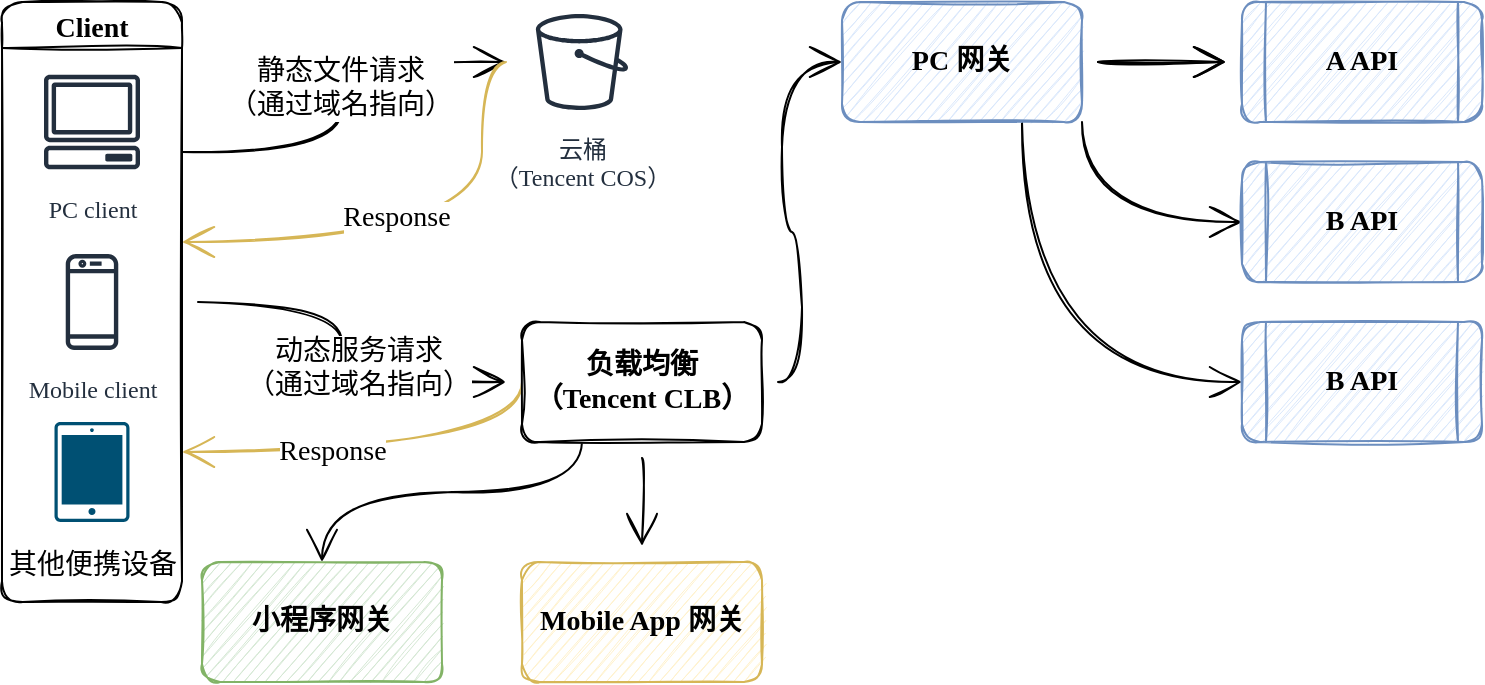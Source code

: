 <mxfile version="20.2.2" type="github">
  <diagram id="V48ThPlOWSSbvWHUWCuM" name="Page-1">
    <mxGraphModel dx="946" dy="589" grid="1" gridSize="10" guides="1" tooltips="1" connect="1" arrows="1" fold="1" page="1" pageScale="1" pageWidth="1169" pageHeight="827" background="none" math="0" shadow="0">
      <root>
        <mxCell id="0" />
        <mxCell id="1" parent="0" />
        <mxCell id="Fm2oHoVELTGUY9FenmD1-29" style="edgeStyle=orthogonalEdgeStyle;curved=1;rounded=1;sketch=1;hachureGap=4;orthogonalLoop=1;jettySize=auto;html=1;exitX=1;exitY=0.25;exitDx=0;exitDy=0;fontFamily=Comic Sans MS;fontSize=14;endArrow=open;startSize=14;endSize=14;sourcePerimeterSpacing=8;targetPerimeterSpacing=8;" parent="1" source="Fm2oHoVELTGUY9FenmD1-26" target="Fm2oHoVELTGUY9FenmD1-28" edge="1">
          <mxGeometry relative="1" as="geometry" />
        </mxCell>
        <mxCell id="Fm2oHoVELTGUY9FenmD1-30" value="&lt;div&gt;静态文件请求&lt;/div&gt;&lt;div&gt;（通过域名指向）&lt;/div&gt;" style="edgeLabel;html=1;align=center;verticalAlign=middle;resizable=0;points=[];fontSize=14;fontFamily=Comic Sans MS;" parent="Fm2oHoVELTGUY9FenmD1-29" vertex="1" connectable="0">
          <mxGeometry x="0.084" y="1" relative="1" as="geometry">
            <mxPoint as="offset" />
          </mxGeometry>
        </mxCell>
        <mxCell id="Fm2oHoVELTGUY9FenmD1-32" value="" style="edgeStyle=orthogonalEdgeStyle;curved=1;rounded=1;sketch=1;hachureGap=4;orthogonalLoop=1;jettySize=auto;html=1;fontFamily=Comic Sans MS;fontSize=14;endArrow=open;startSize=14;endSize=14;sourcePerimeterSpacing=8;targetPerimeterSpacing=8;" parent="1" source="Fm2oHoVELTGUY9FenmD1-26" target="Fm2oHoVELTGUY9FenmD1-31" edge="1">
          <mxGeometry relative="1" as="geometry" />
        </mxCell>
        <mxCell id="Fm2oHoVELTGUY9FenmD1-33" value="&lt;div&gt;动态服务请求&lt;/div&gt;&lt;div&gt;（通过域名指向）&lt;/div&gt;" style="edgeLabel;html=1;align=center;verticalAlign=middle;resizable=0;points=[];fontSize=14;fontFamily=Comic Sans MS;" parent="Fm2oHoVELTGUY9FenmD1-32" vertex="1" connectable="0">
          <mxGeometry x="-0.263" y="-3" relative="1" as="geometry">
            <mxPoint x="8" y="30" as="offset" />
          </mxGeometry>
        </mxCell>
        <mxCell id="Fm2oHoVELTGUY9FenmD1-26" value="Client" style="swimlane;rounded=1;shadow=0;glass=0;sketch=1;hachureGap=4;fontFamily=Comic Sans MS;fontSize=14;" parent="1" vertex="1">
          <mxGeometry x="60" y="40" width="90" height="300" as="geometry" />
        </mxCell>
        <mxCell id="Fm2oHoVELTGUY9FenmD1-23" value="&lt;div&gt;PC client&lt;/div&gt;" style="sketch=0;outlineConnect=0;fontColor=#232F3E;gradientColor=none;strokeColor=#232F3E;fillColor=#ffffff;dashed=0;verticalLabelPosition=bottom;verticalAlign=top;align=center;html=1;fontSize=12;fontStyle=0;aspect=fixed;shape=mxgraph.aws4.resourceIcon;resIcon=mxgraph.aws4.client;rounded=1;shadow=0;glass=0;hachureGap=4;fontFamily=Comic Sans MS;" parent="Fm2oHoVELTGUY9FenmD1-26" vertex="1">
          <mxGeometry x="15" y="30" width="60" height="60" as="geometry" />
        </mxCell>
        <mxCell id="Fm2oHoVELTGUY9FenmD1-24" value="Mobile client" style="sketch=0;outlineConnect=0;fontColor=#232F3E;gradientColor=none;strokeColor=#232F3E;fillColor=#ffffff;dashed=0;verticalLabelPosition=bottom;verticalAlign=top;align=center;html=1;fontSize=12;fontStyle=0;aspect=fixed;shape=mxgraph.aws4.resourceIcon;resIcon=mxgraph.aws4.mobile_client;rounded=1;shadow=0;glass=0;hachureGap=4;fontFamily=Comic Sans MS;" parent="Fm2oHoVELTGUY9FenmD1-26" vertex="1">
          <mxGeometry x="15" y="120" width="60" height="60" as="geometry" />
        </mxCell>
        <mxCell id="Fm2oHoVELTGUY9FenmD1-25" value="&lt;font style=&quot;font-size: 14px;&quot;&gt;其他&lt;/font&gt;&lt;font style=&quot;font-size: 14px;&quot;&gt;便携设备&lt;br&gt;&lt;/font&gt;" style="sketch=0;points=[[0.015,0.015,0],[0.985,0.015,0],[0.985,0.985,0],[0.015,0.985,0],[0.25,0,0],[0.5,0,0],[0.75,0,0],[1,0.25,0],[1,0.5,0],[1,0.75,0],[0.75,1,0],[0.5,1,0],[0.25,1,0],[0,0.75,0],[0,0.5,0],[0,0.25,0]];verticalLabelPosition=bottom;html=1;verticalAlign=top;aspect=fixed;align=center;pointerEvents=1;shape=mxgraph.cisco19.handheld;fillColor=#005073;strokeColor=none;rounded=1;shadow=0;glass=0;hachureGap=4;fontFamily=Comic Sans MS;fontSize=20;" parent="Fm2oHoVELTGUY9FenmD1-26" vertex="1">
          <mxGeometry x="26.25" y="210" width="37.5" height="50" as="geometry" />
        </mxCell>
        <mxCell id="MozJe28bIYpgg7qtjDLB-13" style="edgeStyle=orthogonalEdgeStyle;curved=1;rounded=1;sketch=1;hachureGap=4;orthogonalLoop=1;jettySize=auto;html=1;fontFamily=Comic Sans MS;fontSize=14;endArrow=open;startSize=14;endSize=14;sourcePerimeterSpacing=8;targetPerimeterSpacing=8;fillColor=#fff2cc;strokeColor=#d6b656;" edge="1" parent="1" source="Fm2oHoVELTGUY9FenmD1-28">
          <mxGeometry relative="1" as="geometry">
            <mxPoint x="300" y="90" as="sourcePoint" />
            <mxPoint x="150" y="160" as="targetPoint" />
            <Array as="points">
              <mxPoint x="300" y="70" />
              <mxPoint x="300" y="160" />
            </Array>
          </mxGeometry>
        </mxCell>
        <mxCell id="MozJe28bIYpgg7qtjDLB-15" value="Response" style="edgeLabel;html=1;align=center;verticalAlign=middle;resizable=0;points=[];fontSize=14;fontFamily=Comic Sans MS;" vertex="1" connectable="0" parent="MozJe28bIYpgg7qtjDLB-13">
          <mxGeometry x="0.151" y="-12" relative="1" as="geometry">
            <mxPoint as="offset" />
          </mxGeometry>
        </mxCell>
        <mxCell id="Fm2oHoVELTGUY9FenmD1-28" value="&lt;div&gt;云桶&lt;/div&gt;&lt;div&gt;（Tencent COS）&lt;/div&gt;" style="sketch=0;outlineConnect=0;fontColor=#232F3E;gradientColor=none;strokeColor=#232F3E;fillColor=#ffffff;dashed=0;verticalLabelPosition=bottom;verticalAlign=top;align=center;html=1;fontSize=12;fontStyle=0;aspect=fixed;shape=mxgraph.aws4.resourceIcon;resIcon=mxgraph.aws4.bucket;rounded=1;shadow=0;glass=0;hachureGap=4;fontFamily=Comic Sans MS;" parent="1" vertex="1">
          <mxGeometry x="320" y="40" width="60" height="60" as="geometry" />
        </mxCell>
        <mxCell id="Fm2oHoVELTGUY9FenmD1-40" value="" style="edgeStyle=orthogonalEdgeStyle;curved=1;rounded=1;sketch=1;hachureGap=4;orthogonalLoop=1;jettySize=auto;html=1;fontFamily=Comic Sans MS;fontSize=14;endArrow=open;startSize=14;endSize=14;sourcePerimeterSpacing=8;targetPerimeterSpacing=8;entryX=0;entryY=0.5;entryDx=0;entryDy=0;" parent="1" source="Fm2oHoVELTGUY9FenmD1-31" target="Fm2oHoVELTGUY9FenmD1-39" edge="1">
          <mxGeometry relative="1" as="geometry" />
        </mxCell>
        <mxCell id="Fm2oHoVELTGUY9FenmD1-42" value="" style="edgeStyle=orthogonalEdgeStyle;curved=1;rounded=1;sketch=1;hachureGap=4;orthogonalLoop=1;jettySize=auto;html=1;fontFamily=Comic Sans MS;fontSize=14;endArrow=open;startSize=14;endSize=14;sourcePerimeterSpacing=8;targetPerimeterSpacing=8;" parent="1" source="Fm2oHoVELTGUY9FenmD1-31" target="Fm2oHoVELTGUY9FenmD1-41" edge="1">
          <mxGeometry relative="1" as="geometry" />
        </mxCell>
        <mxCell id="MozJe28bIYpgg7qtjDLB-6" style="edgeStyle=orthogonalEdgeStyle;curved=1;rounded=1;sketch=1;hachureGap=4;orthogonalLoop=1;jettySize=auto;html=1;exitX=0.25;exitY=1;exitDx=0;exitDy=0;entryX=0.5;entryY=0;entryDx=0;entryDy=0;fontFamily=Comic Sans MS;fontSize=14;endArrow=open;startSize=14;endSize=14;sourcePerimeterSpacing=8;targetPerimeterSpacing=8;" edge="1" parent="1" source="Fm2oHoVELTGUY9FenmD1-31" target="Fm2oHoVELTGUY9FenmD1-43">
          <mxGeometry relative="1" as="geometry" />
        </mxCell>
        <mxCell id="MozJe28bIYpgg7qtjDLB-9" style="edgeStyle=orthogonalEdgeStyle;curved=1;rounded=1;sketch=1;hachureGap=4;orthogonalLoop=1;jettySize=auto;html=1;exitX=0;exitY=0.5;exitDx=0;exitDy=0;entryX=1;entryY=0.75;entryDx=0;entryDy=0;fontFamily=Comic Sans MS;fontSize=14;endArrow=open;startSize=14;endSize=14;sourcePerimeterSpacing=8;targetPerimeterSpacing=8;fillColor=#fff2cc;strokeColor=#d6b656;" edge="1" parent="1" source="Fm2oHoVELTGUY9FenmD1-31" target="Fm2oHoVELTGUY9FenmD1-26">
          <mxGeometry relative="1" as="geometry">
            <Array as="points">
              <mxPoint x="320" y="265" />
            </Array>
          </mxGeometry>
        </mxCell>
        <mxCell id="MozJe28bIYpgg7qtjDLB-10" value="Response" style="edgeLabel;html=1;align=center;verticalAlign=middle;resizable=0;points=[];fontSize=14;fontFamily=Comic Sans MS;" vertex="1" connectable="0" parent="MozJe28bIYpgg7qtjDLB-9">
          <mxGeometry x="0.268" relative="1" as="geometry">
            <mxPoint as="offset" />
          </mxGeometry>
        </mxCell>
        <mxCell id="Fm2oHoVELTGUY9FenmD1-31" value="&lt;div&gt;负载均衡&lt;/div&gt;&lt;div&gt;（Tencent CLB）&lt;/div&gt;" style="whiteSpace=wrap;html=1;fontSize=14;fontFamily=Comic Sans MS;fontStyle=1;startSize=23;rounded=1;shadow=0;glass=0;sketch=1;hachureGap=4;" parent="1" vertex="1">
          <mxGeometry x="320" y="200" width="120" height="60" as="geometry" />
        </mxCell>
        <mxCell id="Fm2oHoVELTGUY9FenmD1-46" value="" style="edgeStyle=orthogonalEdgeStyle;curved=1;rounded=1;sketch=1;hachureGap=4;orthogonalLoop=1;jettySize=auto;html=1;fontFamily=Comic Sans MS;fontSize=14;endArrow=open;startSize=14;endSize=14;sourcePerimeterSpacing=8;targetPerimeterSpacing=8;" parent="1" source="Fm2oHoVELTGUY9FenmD1-39" target="Fm2oHoVELTGUY9FenmD1-45" edge="1">
          <mxGeometry relative="1" as="geometry" />
        </mxCell>
        <mxCell id="MozJe28bIYpgg7qtjDLB-1" value="" style="edgeStyle=orthogonalEdgeStyle;curved=1;rounded=1;sketch=1;hachureGap=4;orthogonalLoop=1;jettySize=auto;html=1;fontFamily=Comic Sans MS;fontSize=14;endArrow=open;startSize=14;endSize=14;sourcePerimeterSpacing=8;targetPerimeterSpacing=8;" edge="1" parent="1" source="Fm2oHoVELTGUY9FenmD1-39" target="Fm2oHoVELTGUY9FenmD1-45">
          <mxGeometry relative="1" as="geometry" />
        </mxCell>
        <mxCell id="MozJe28bIYpgg7qtjDLB-5" style="edgeStyle=orthogonalEdgeStyle;curved=1;rounded=1;sketch=1;hachureGap=4;orthogonalLoop=1;jettySize=auto;html=1;exitX=1;exitY=1;exitDx=0;exitDy=0;entryX=0;entryY=0.5;entryDx=0;entryDy=0;fontFamily=Comic Sans MS;fontSize=14;endArrow=open;startSize=14;endSize=14;sourcePerimeterSpacing=8;targetPerimeterSpacing=8;" edge="1" parent="1" source="Fm2oHoVELTGUY9FenmD1-39" target="MozJe28bIYpgg7qtjDLB-4">
          <mxGeometry relative="1" as="geometry" />
        </mxCell>
        <mxCell id="MozJe28bIYpgg7qtjDLB-8" style="edgeStyle=orthogonalEdgeStyle;curved=1;rounded=1;sketch=1;hachureGap=4;orthogonalLoop=1;jettySize=auto;html=1;exitX=0.75;exitY=1;exitDx=0;exitDy=0;entryX=0;entryY=0.5;entryDx=0;entryDy=0;fontFamily=Comic Sans MS;fontSize=14;endArrow=open;startSize=14;endSize=14;sourcePerimeterSpacing=8;targetPerimeterSpacing=8;" edge="1" parent="1" source="Fm2oHoVELTGUY9FenmD1-39" target="MozJe28bIYpgg7qtjDLB-7">
          <mxGeometry relative="1" as="geometry" />
        </mxCell>
        <mxCell id="Fm2oHoVELTGUY9FenmD1-39" value="PC 网关" style="whiteSpace=wrap;html=1;fontSize=14;fontFamily=Comic Sans MS;fontStyle=1;startSize=23;rounded=1;shadow=0;glass=0;sketch=1;hachureGap=4;fillColor=#dae8fc;strokeColor=#6c8ebf;" parent="1" vertex="1">
          <mxGeometry x="480" y="40" width="120" height="60" as="geometry" />
        </mxCell>
        <mxCell id="Fm2oHoVELTGUY9FenmD1-41" value="Mobile App 网关" style="whiteSpace=wrap;html=1;fontSize=14;fontFamily=Comic Sans MS;fontStyle=1;startSize=23;rounded=1;shadow=0;glass=0;sketch=1;hachureGap=4;fillColor=#fff2cc;strokeColor=#d6b656;" parent="1" vertex="1">
          <mxGeometry x="320" y="320" width="120" height="60" as="geometry" />
        </mxCell>
        <mxCell id="Fm2oHoVELTGUY9FenmD1-43" value="小程序网关" style="whiteSpace=wrap;html=1;fontSize=14;fontFamily=Comic Sans MS;fontStyle=1;startSize=23;rounded=1;shadow=0;glass=0;sketch=1;hachureGap=4;fillColor=#d5e8d4;strokeColor=#82b366;" parent="1" vertex="1">
          <mxGeometry x="160" y="320" width="120" height="60" as="geometry" />
        </mxCell>
        <mxCell id="Fm2oHoVELTGUY9FenmD1-45" value="A API" style="shape=process;whiteSpace=wrap;html=1;backgroundOutline=1;fontSize=14;fontFamily=Comic Sans MS;fillColor=#dae8fc;strokeColor=#6c8ebf;fontStyle=1;startSize=23;rounded=1;shadow=0;glass=0;sketch=1;hachureGap=4;" parent="1" vertex="1">
          <mxGeometry x="680" y="40" width="120" height="60" as="geometry" />
        </mxCell>
        <mxCell id="MozJe28bIYpgg7qtjDLB-4" value="B API" style="shape=process;whiteSpace=wrap;html=1;backgroundOutline=1;fontSize=14;fontFamily=Comic Sans MS;fillColor=#dae8fc;strokeColor=#6c8ebf;fontStyle=1;startSize=23;rounded=1;shadow=0;glass=0;sketch=1;hachureGap=4;" vertex="1" parent="1">
          <mxGeometry x="680" y="120" width="120" height="60" as="geometry" />
        </mxCell>
        <mxCell id="MozJe28bIYpgg7qtjDLB-7" value="B API" style="shape=process;whiteSpace=wrap;html=1;backgroundOutline=1;fontSize=14;fontFamily=Comic Sans MS;fillColor=#dae8fc;strokeColor=#6c8ebf;fontStyle=1;startSize=23;rounded=1;shadow=0;glass=0;sketch=1;hachureGap=4;" vertex="1" parent="1">
          <mxGeometry x="680" y="200" width="120" height="60" as="geometry" />
        </mxCell>
      </root>
    </mxGraphModel>
  </diagram>
</mxfile>
